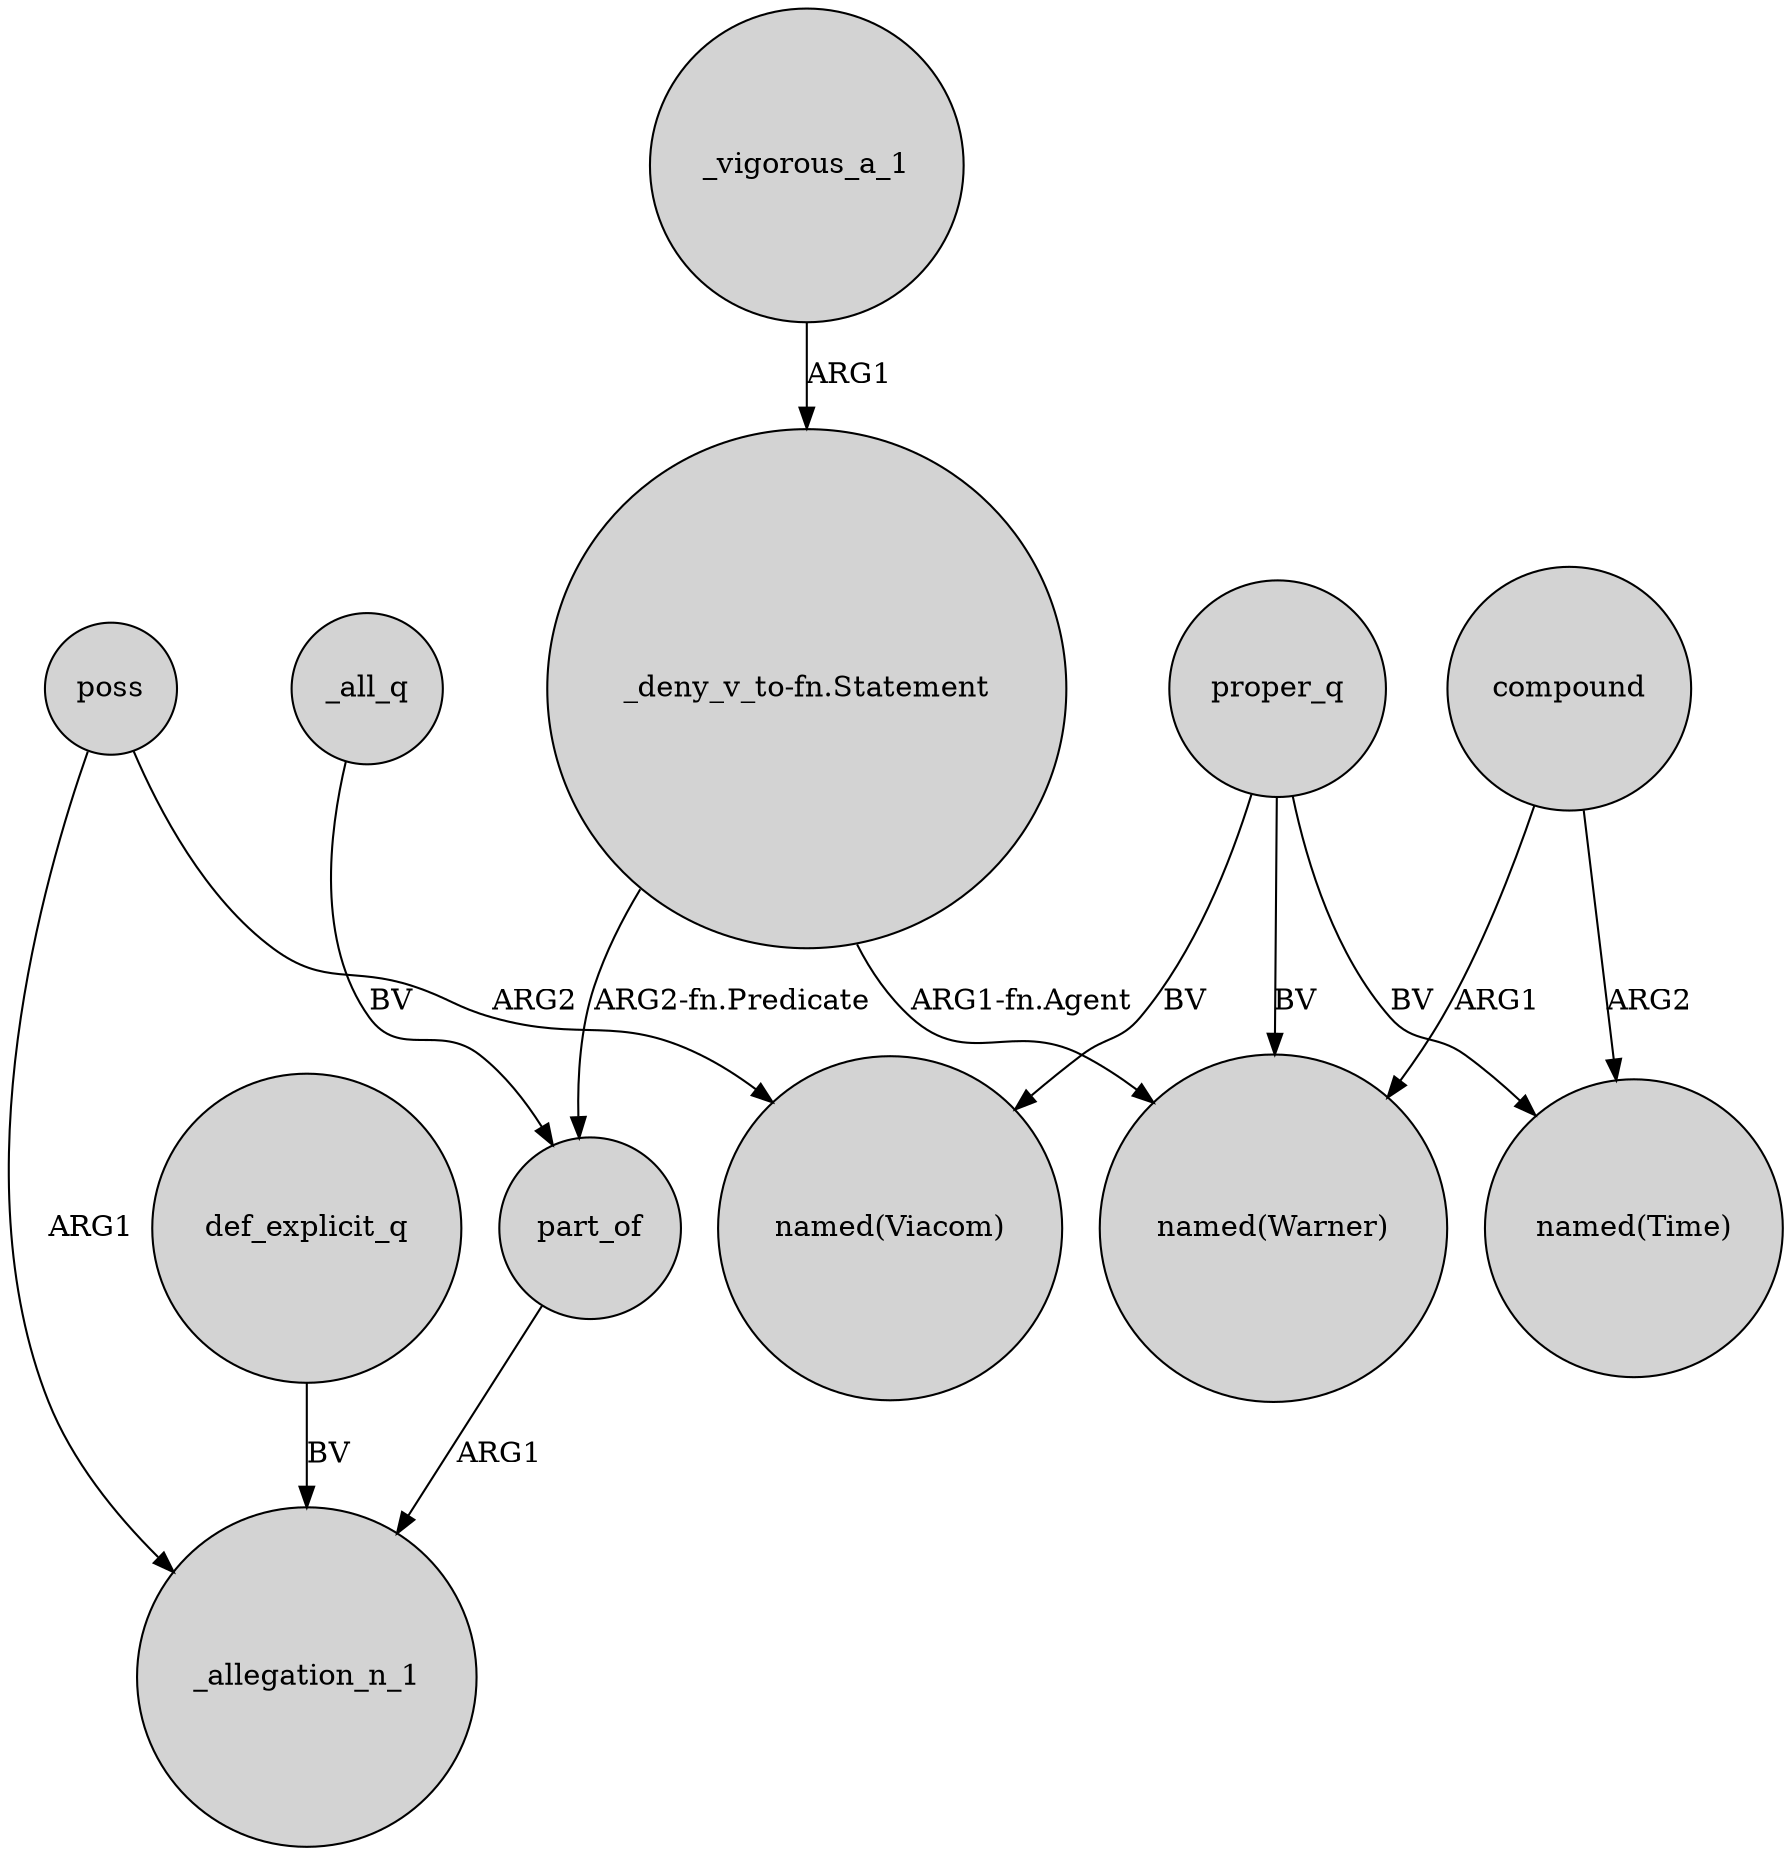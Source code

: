 digraph {
	node [shape=circle style=filled]
	poss -> _allegation_n_1 [label=ARG1]
	proper_q -> "named(Time)" [label=BV]
	def_explicit_q -> _allegation_n_1 [label=BV]
	proper_q -> "named(Warner)" [label=BV]
	compound -> "named(Time)" [label=ARG2]
	_all_q -> part_of [label=BV]
	proper_q -> "named(Viacom)" [label=BV]
	"_deny_v_to-fn.Statement" -> part_of [label="ARG2-fn.Predicate"]
	_vigorous_a_1 -> "_deny_v_to-fn.Statement" [label=ARG1]
	compound -> "named(Warner)" [label=ARG1]
	poss -> "named(Viacom)" [label=ARG2]
	part_of -> _allegation_n_1 [label=ARG1]
	"_deny_v_to-fn.Statement" -> "named(Warner)" [label="ARG1-fn.Agent"]
}
